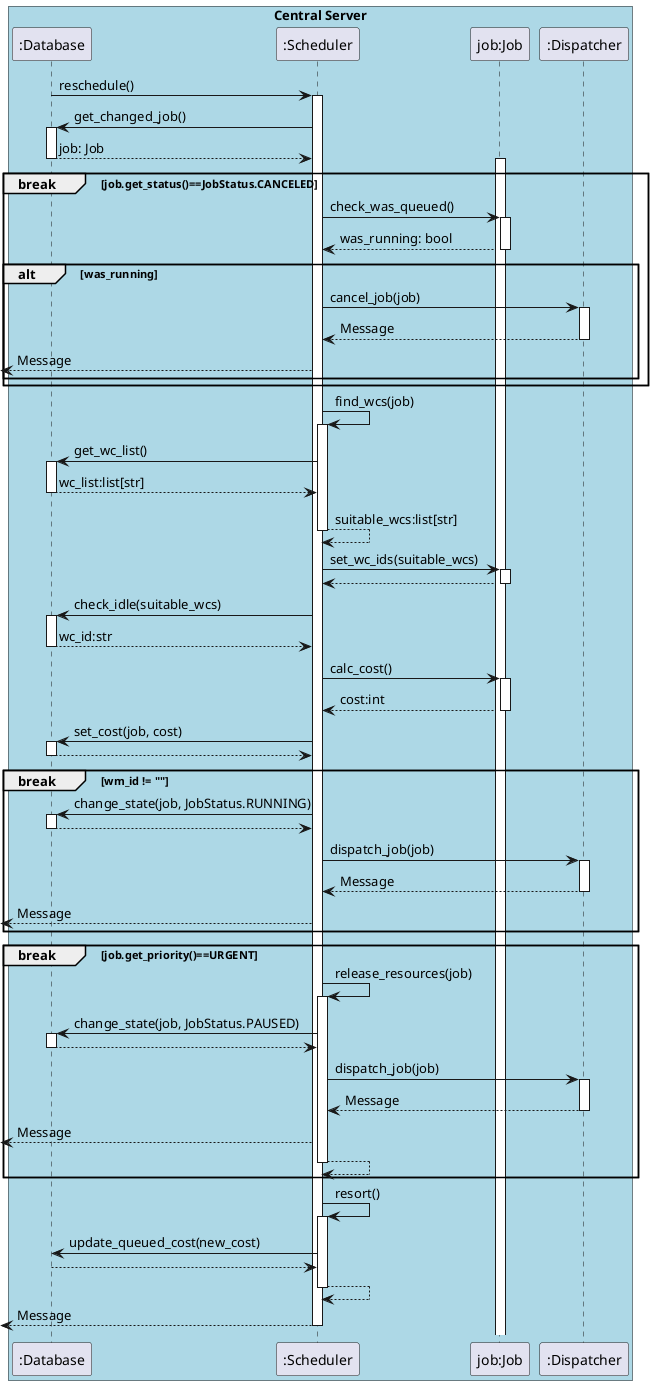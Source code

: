 @startuml

box "Central Server" #Lightblue
    participant ":Database"
    participant ":Scheduler"
    participant "job:Job"
    participant ":Dispatcher"
end box


":Database" -> ":Scheduler" ++: reschedule()
":Scheduler" -> ":Database" ++: get_changed_job()
":Database" --> ":Scheduler" --: job: Job
activate "job:Job"


break job.get_status()==JobStatus.CANCELED
    ":Scheduler" -> "job:Job" ++:check_was_queued()
    "job:Job" --> ":Scheduler" --: was_running: bool
    
    alt was_running
        ":Scheduler" -> ":Dispatcher" ++: cancel_job(job)
        ":Dispatcher" --> ":Scheduler" --: Message
        <-- ":Scheduler" : Message
    end
end

":Scheduler" -> ":Scheduler" ++: find_wcs(job)
":Scheduler" -> ":Database" ++: get_wc_list()
":Database" --> ":Scheduler" --: wc_list:list[str]
":Scheduler" --> ":Scheduler" --: suitable_wcs:list[str]

":Scheduler" -> "job:Job" ++: set_wc_ids(suitable_wcs)
"job:Job" --> ":Scheduler" --:


":Scheduler" -> ":Database" ++: check_idle(suitable_wcs)
":Database" --> ":Scheduler" --: wc_id:str

":Scheduler" -> "job:Job" ++: calc_cost()
"job:Job" --> ":Scheduler" --: cost:int
":Scheduler" -> ":Database" ++ : set_cost(job, cost)
":Database" --> ":Scheduler" -- 
break wm_id != ""
    
    ":Scheduler" -> ":Database" ++: change_state(job, JobStatus.RUNNING)
    ":Database" --> ":Scheduler" --:

    ":Scheduler" -> ":Dispatcher" ++: dispatch_job(job)
    ":Dispatcher" --> ":Scheduler" -- : Message
    <-- ":Scheduler" : Message
end


break  job.get_priority()==URGENT
    ":Scheduler" -> ":Scheduler" ++: release_resources(job)
    ":Scheduler" -> ":Database" ++: change_state(job, JobStatus.PAUSED)
    ":Database" --> ":Scheduler" --:
    
    ":Scheduler" -> ":Dispatcher" ++: dispatch_job(job)
    
    ":Scheduler" <-- ":Dispatcher" --: Message
    <-- ":Scheduler" : Message
    ":Scheduler" --> ":Scheduler" --:

end


":Scheduler" -> ":Scheduler" ++: resort()
":Scheduler" -> ":Database": update_queued_cost(new_cost)
":Database" --> ":Scheduler" --: 

":Scheduler" --> ":Scheduler" --:



     <-- ":Scheduler" : Message
deactivate ":Scheduler"

@enduml
